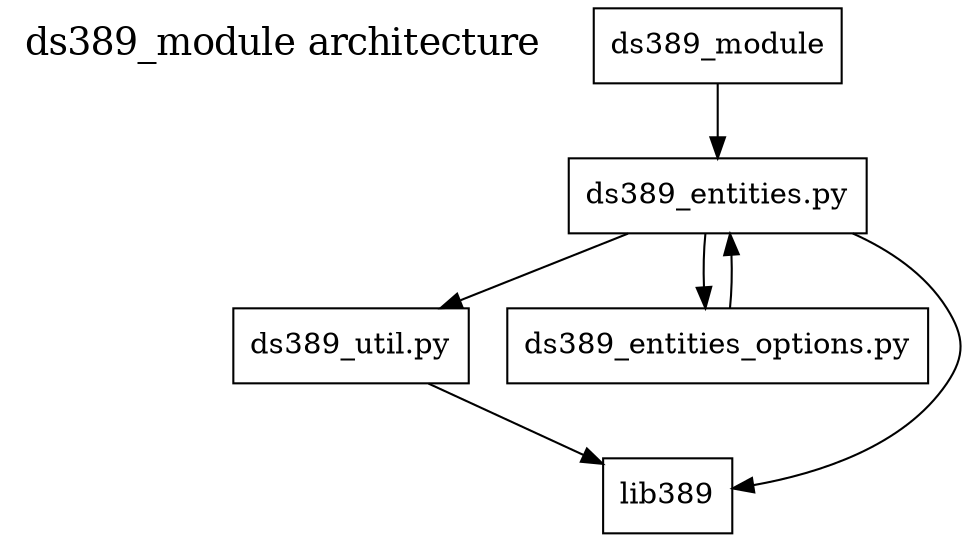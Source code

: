 // Shows how ansible configure 389ds instances

digraph AnsibleDs389Module {
    title [label="ds389_module architecture", shape=plaintext, fontsize=18];
    ds389_module [label="ds389_module", shape=box];
    dsutil [label="ds389_util.py", shape=box];
    entities [label="ds389_entities.py", shape=box];
    entities_options [label="ds389_entities_options.py", shape=box];
    lib389 [label="lib389", shape=box];
    ds389_module -> entities
    entities -> dsutil 
    entities_options -> entities
    entities -> entities_options
    entities -> lib389
    dsutil -> lib389
}

